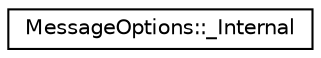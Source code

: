 digraph "类继承关系图"
{
 // LATEX_PDF_SIZE
  edge [fontname="Helvetica",fontsize="10",labelfontname="Helvetica",labelfontsize="10"];
  node [fontname="Helvetica",fontsize="10",shape=record];
  rankdir="LR";
  Node0 [label="MessageOptions::_Internal",height=0.2,width=0.4,color="black", fillcolor="white", style="filled",URL="$classMessageOptions_1_1__Internal.html",tooltip=" "];
}
